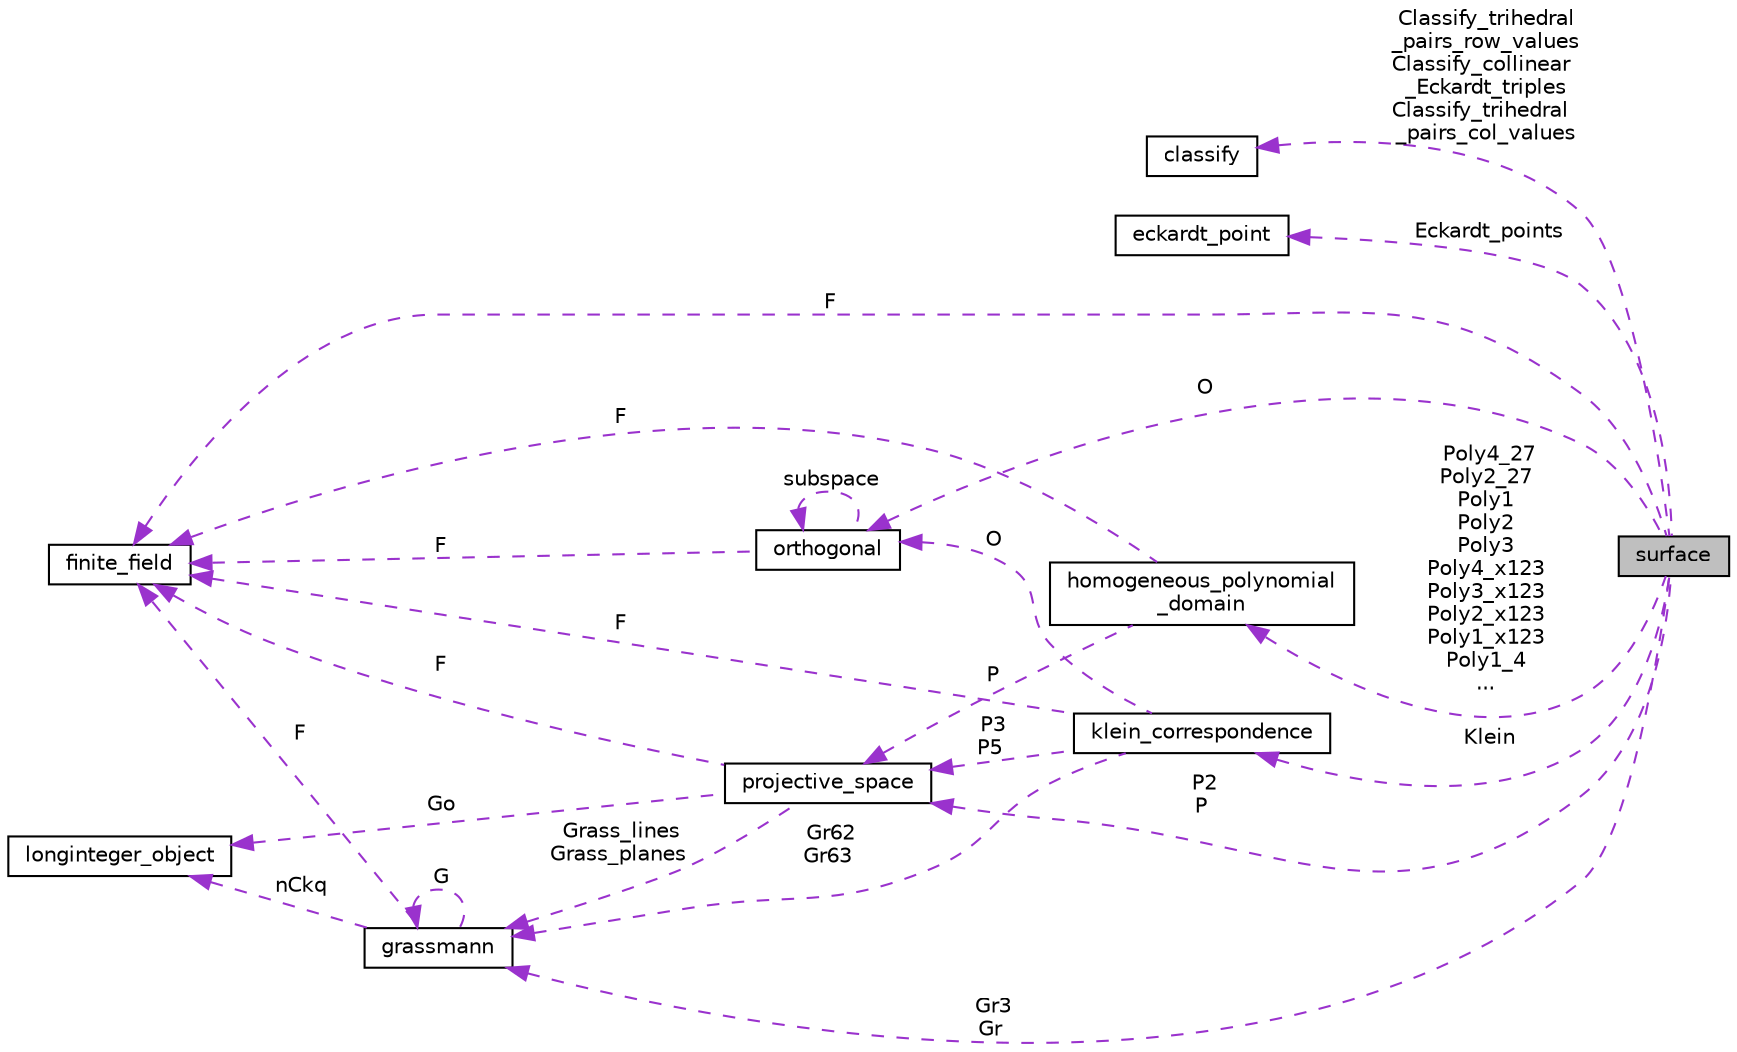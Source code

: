 digraph "surface"
{
  edge [fontname="Helvetica",fontsize="10",labelfontname="Helvetica",labelfontsize="10"];
  node [fontname="Helvetica",fontsize="10",shape=record];
  rankdir="LR";
  Node1 [label="surface",height=0.2,width=0.4,color="black", fillcolor="grey75", style="filled", fontcolor="black"];
  Node2 -> Node1 [dir="back",color="darkorchid3",fontsize="10",style="dashed",label=" Classify_trihedral\l_pairs_row_values\nClassify_collinear\l_Eckardt_triples\nClassify_trihedral\l_pairs_col_values" ,fontname="Helvetica"];
  Node2 [label="classify",height=0.2,width=0.4,color="black", fillcolor="white", style="filled",URL="$d9/d43/classclassify.html"];
  Node3 -> Node1 [dir="back",color="darkorchid3",fontsize="10",style="dashed",label=" Eckardt_points" ,fontname="Helvetica"];
  Node3 [label="eckardt_point",height=0.2,width=0.4,color="black", fillcolor="white", style="filled",URL="$d6/d2e/classeckardt__point.html"];
  Node4 -> Node1 [dir="back",color="darkorchid3",fontsize="10",style="dashed",label=" O" ,fontname="Helvetica"];
  Node4 [label="orthogonal",height=0.2,width=0.4,color="black", fillcolor="white", style="filled",URL="$d7/daa/classorthogonal.html"];
  Node4 -> Node4 [dir="back",color="darkorchid3",fontsize="10",style="dashed",label=" subspace" ,fontname="Helvetica"];
  Node5 -> Node4 [dir="back",color="darkorchid3",fontsize="10",style="dashed",label=" F" ,fontname="Helvetica"];
  Node5 [label="finite_field",height=0.2,width=0.4,color="black", fillcolor="white", style="filled",URL="$df/d5a/classfinite__field.html"];
  Node6 -> Node1 [dir="back",color="darkorchid3",fontsize="10",style="dashed",label=" P2\nP" ,fontname="Helvetica"];
  Node6 [label="projective_space",height=0.2,width=0.4,color="black", fillcolor="white", style="filled",URL="$d2/d17/classprojective__space.html"];
  Node7 -> Node6 [dir="back",color="darkorchid3",fontsize="10",style="dashed",label=" Go" ,fontname="Helvetica"];
  Node7 [label="longinteger_object",height=0.2,width=0.4,color="black", fillcolor="white", style="filled",URL="$dd/d7e/classlonginteger__object.html"];
  Node5 -> Node6 [dir="back",color="darkorchid3",fontsize="10",style="dashed",label=" F" ,fontname="Helvetica"];
  Node8 -> Node6 [dir="back",color="darkorchid3",fontsize="10",style="dashed",label=" Grass_lines\nGrass_planes" ,fontname="Helvetica"];
  Node8 [label="grassmann",height=0.2,width=0.4,color="black", fillcolor="white", style="filled",URL="$df/d02/classgrassmann.html"];
  Node7 -> Node8 [dir="back",color="darkorchid3",fontsize="10",style="dashed",label=" nCkq" ,fontname="Helvetica"];
  Node8 -> Node8 [dir="back",color="darkorchid3",fontsize="10",style="dashed",label=" G" ,fontname="Helvetica"];
  Node5 -> Node8 [dir="back",color="darkorchid3",fontsize="10",style="dashed",label=" F" ,fontname="Helvetica"];
  Node9 -> Node1 [dir="back",color="darkorchid3",fontsize="10",style="dashed",label=" Klein" ,fontname="Helvetica"];
  Node9 [label="klein_correspondence",height=0.2,width=0.4,color="black", fillcolor="white", style="filled",URL="$d7/d99/classklein__correspondence.html"];
  Node4 -> Node9 [dir="back",color="darkorchid3",fontsize="10",style="dashed",label=" O" ,fontname="Helvetica"];
  Node6 -> Node9 [dir="back",color="darkorchid3",fontsize="10",style="dashed",label=" P3\nP5" ,fontname="Helvetica"];
  Node8 -> Node9 [dir="back",color="darkorchid3",fontsize="10",style="dashed",label=" Gr62\nGr63" ,fontname="Helvetica"];
  Node5 -> Node9 [dir="back",color="darkorchid3",fontsize="10",style="dashed",label=" F" ,fontname="Helvetica"];
  Node8 -> Node1 [dir="back",color="darkorchid3",fontsize="10",style="dashed",label=" Gr3\nGr" ,fontname="Helvetica"];
  Node5 -> Node1 [dir="back",color="darkorchid3",fontsize="10",style="dashed",label=" F" ,fontname="Helvetica"];
  Node10 -> Node1 [dir="back",color="darkorchid3",fontsize="10",style="dashed",label=" Poly4_27\nPoly2_27\nPoly1\nPoly2\nPoly3\nPoly4_x123\nPoly3_x123\nPoly2_x123\nPoly1_x123\nPoly1_4\n..." ,fontname="Helvetica"];
  Node10 [label="homogeneous_polynomial\l_domain",height=0.2,width=0.4,color="black", fillcolor="white", style="filled",URL="$d2/da7/classhomogeneous__polynomial__domain.html"];
  Node6 -> Node10 [dir="back",color="darkorchid3",fontsize="10",style="dashed",label=" P" ,fontname="Helvetica"];
  Node5 -> Node10 [dir="back",color="darkorchid3",fontsize="10",style="dashed",label=" F" ,fontname="Helvetica"];
}
